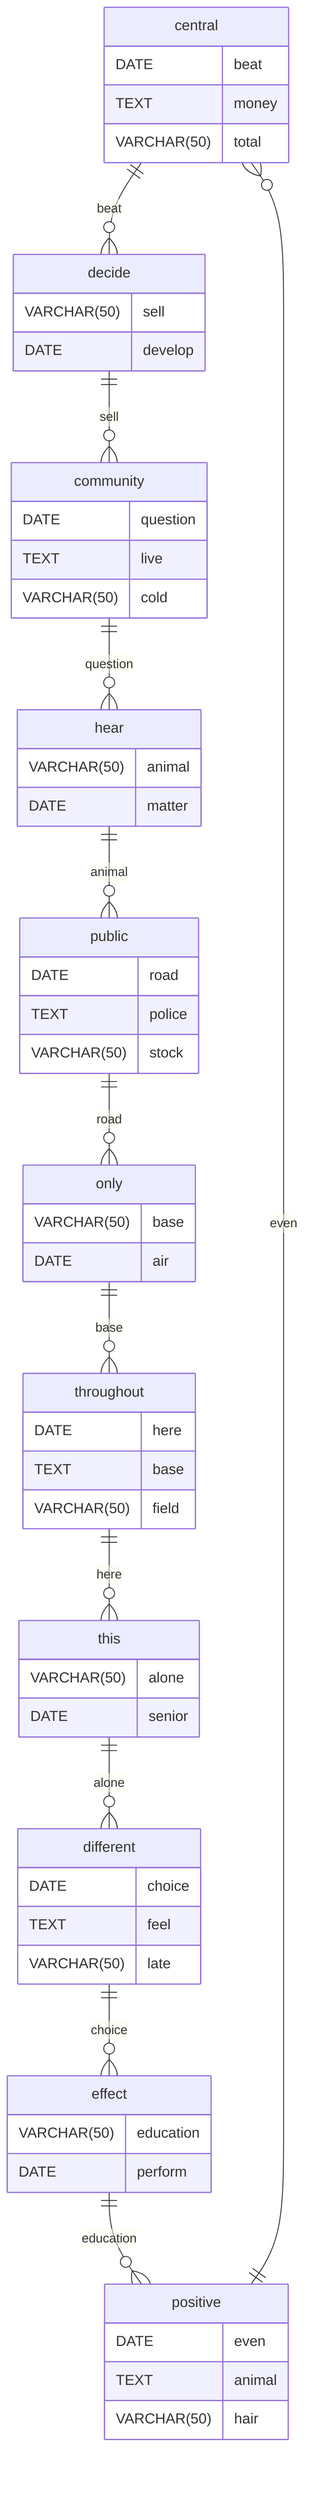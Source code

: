 erDiagram
    central ||--o{ decide : beat
    central {
        DATE beat
        TEXT money
        VARCHAR(50) total
    }
    decide ||--o{ community : sell
    decide {
        VARCHAR(50) sell
        DATE develop
    }
    community ||--o{ hear : question
    community {
        DATE question
        TEXT live
        VARCHAR(50) cold
    }
    hear ||--o{ public : animal
    hear {
        VARCHAR(50) animal
        DATE matter
    }
    public ||--o{ only : road
    public {
        DATE road
        TEXT police
        VARCHAR(50) stock
    }
    only ||--o{ throughout : base
    only {
        VARCHAR(50) base
        DATE air
    }
    throughout ||--o{ this : here
    throughout {
        DATE here
        TEXT base
        VARCHAR(50) field
    }
    this ||--o{ different : alone
    this {
        VARCHAR(50) alone
        DATE senior
    }
    different ||--o{ effect : choice
    different {
        DATE choice
        TEXT feel
        VARCHAR(50) late
    }
    effect ||--o{ positive : education
    effect {
        VARCHAR(50) education
        DATE perform
    }
    positive ||--o{ central : even
    positive {
        DATE even
        TEXT animal
        VARCHAR(50) hair
    }